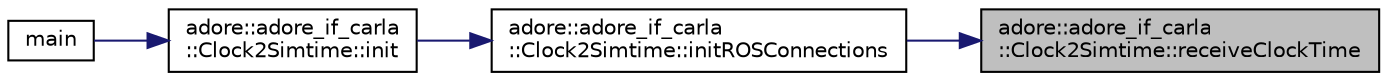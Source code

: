 digraph "adore::adore_if_carla::Clock2Simtime::receiveClockTime"
{
 // LATEX_PDF_SIZE
  edge [fontname="Helvetica",fontsize="10",labelfontname="Helvetica",labelfontsize="10"];
  node [fontname="Helvetica",fontsize="10",shape=record];
  rankdir="RL";
  Node1 [label="adore::adore_if_carla\l::Clock2Simtime::receiveClockTime",height=0.2,width=0.4,color="black", fillcolor="grey75", style="filled", fontcolor="black",tooltip=" "];
  Node1 -> Node2 [dir="back",color="midnightblue",fontsize="10",style="solid",fontname="Helvetica"];
  Node2 [label="adore::adore_if_carla\l::Clock2Simtime::initROSConnections",height=0.2,width=0.4,color="black", fillcolor="white", style="filled",URL="$classadore_1_1adore__if__carla_1_1Clock2Simtime.html#afd90db46a94cb68b541c2f93f7c5d9ac",tooltip=" "];
  Node2 -> Node3 [dir="back",color="midnightblue",fontsize="10",style="solid",fontname="Helvetica"];
  Node3 [label="adore::adore_if_carla\l::Clock2Simtime::init",height=0.2,width=0.4,color="black", fillcolor="white", style="filled",URL="$classadore_1_1adore__if__carla_1_1Clock2Simtime.html#afa29c4b7c7f68fcc4797257c0407bc44",tooltip=" "];
  Node3 -> Node4 [dir="back",color="midnightblue",fontsize="10",style="solid",fontname="Helvetica"];
  Node4 [label="main",height=0.2,width=0.4,color="black", fillcolor="white", style="filled",URL="$clock2simtime_8cpp.html#a3c04138a5bfe5d72780bb7e82a18e627",tooltip=" "];
}
